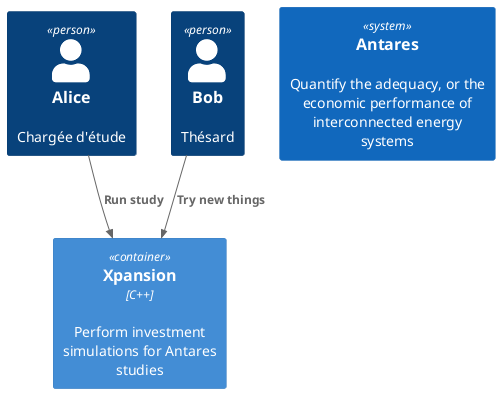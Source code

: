 @startuml
'https://plantuml.com/sequence-diagram
!include <C4/C4_Container>

Container(Xpansion, "Xpansion", "C++", "Perform investment simulations for Antares studies")
System(systemAlias, "Antares", "Quantify the adequacy, or the economic performance of interconnected energy systems")

Person(Alice, "Alice", "Chargée d'étude")
Rel(Alice, Xpansion, "Run study")

Person(Bob, "Bob", "Thésard")
Rel(Bob, Xpansion, "Try new things")
@enduml